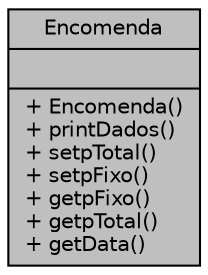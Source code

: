 digraph "Encomenda"
{
 // LATEX_PDF_SIZE
  edge [fontname="Helvetica",fontsize="10",labelfontname="Helvetica",labelfontsize="10"];
  node [fontname="Helvetica",fontsize="10",shape=record];
  Node1 [label="{Encomenda\n||+ Encomenda()\l+ printDados()\l+ setpTotal()\l+ setpFixo()\l+ getpFixo()\l+ getpTotal()\l+ getData()\l}",height=0.2,width=0.4,color="black", fillcolor="grey75", style="filled", fontcolor="black",tooltip=" "];
}
